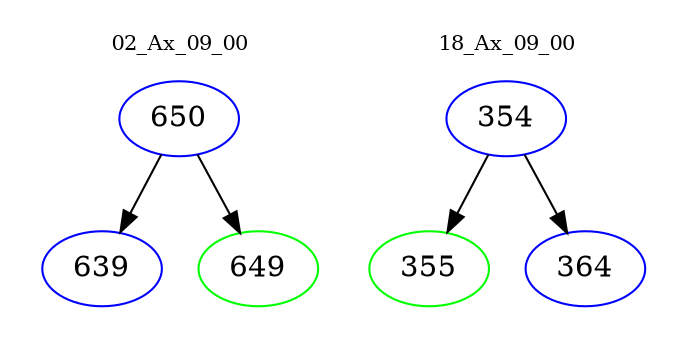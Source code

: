 digraph{
subgraph cluster_0 {
color = white
label = "02_Ax_09_00";
fontsize=10;
T0_650 [label="650", color="blue"]
T0_650 -> T0_639 [color="black"]
T0_639 [label="639", color="blue"]
T0_650 -> T0_649 [color="black"]
T0_649 [label="649", color="green"]
}
subgraph cluster_1 {
color = white
label = "18_Ax_09_00";
fontsize=10;
T1_354 [label="354", color="blue"]
T1_354 -> T1_355 [color="black"]
T1_355 [label="355", color="green"]
T1_354 -> T1_364 [color="black"]
T1_364 [label="364", color="blue"]
}
}
